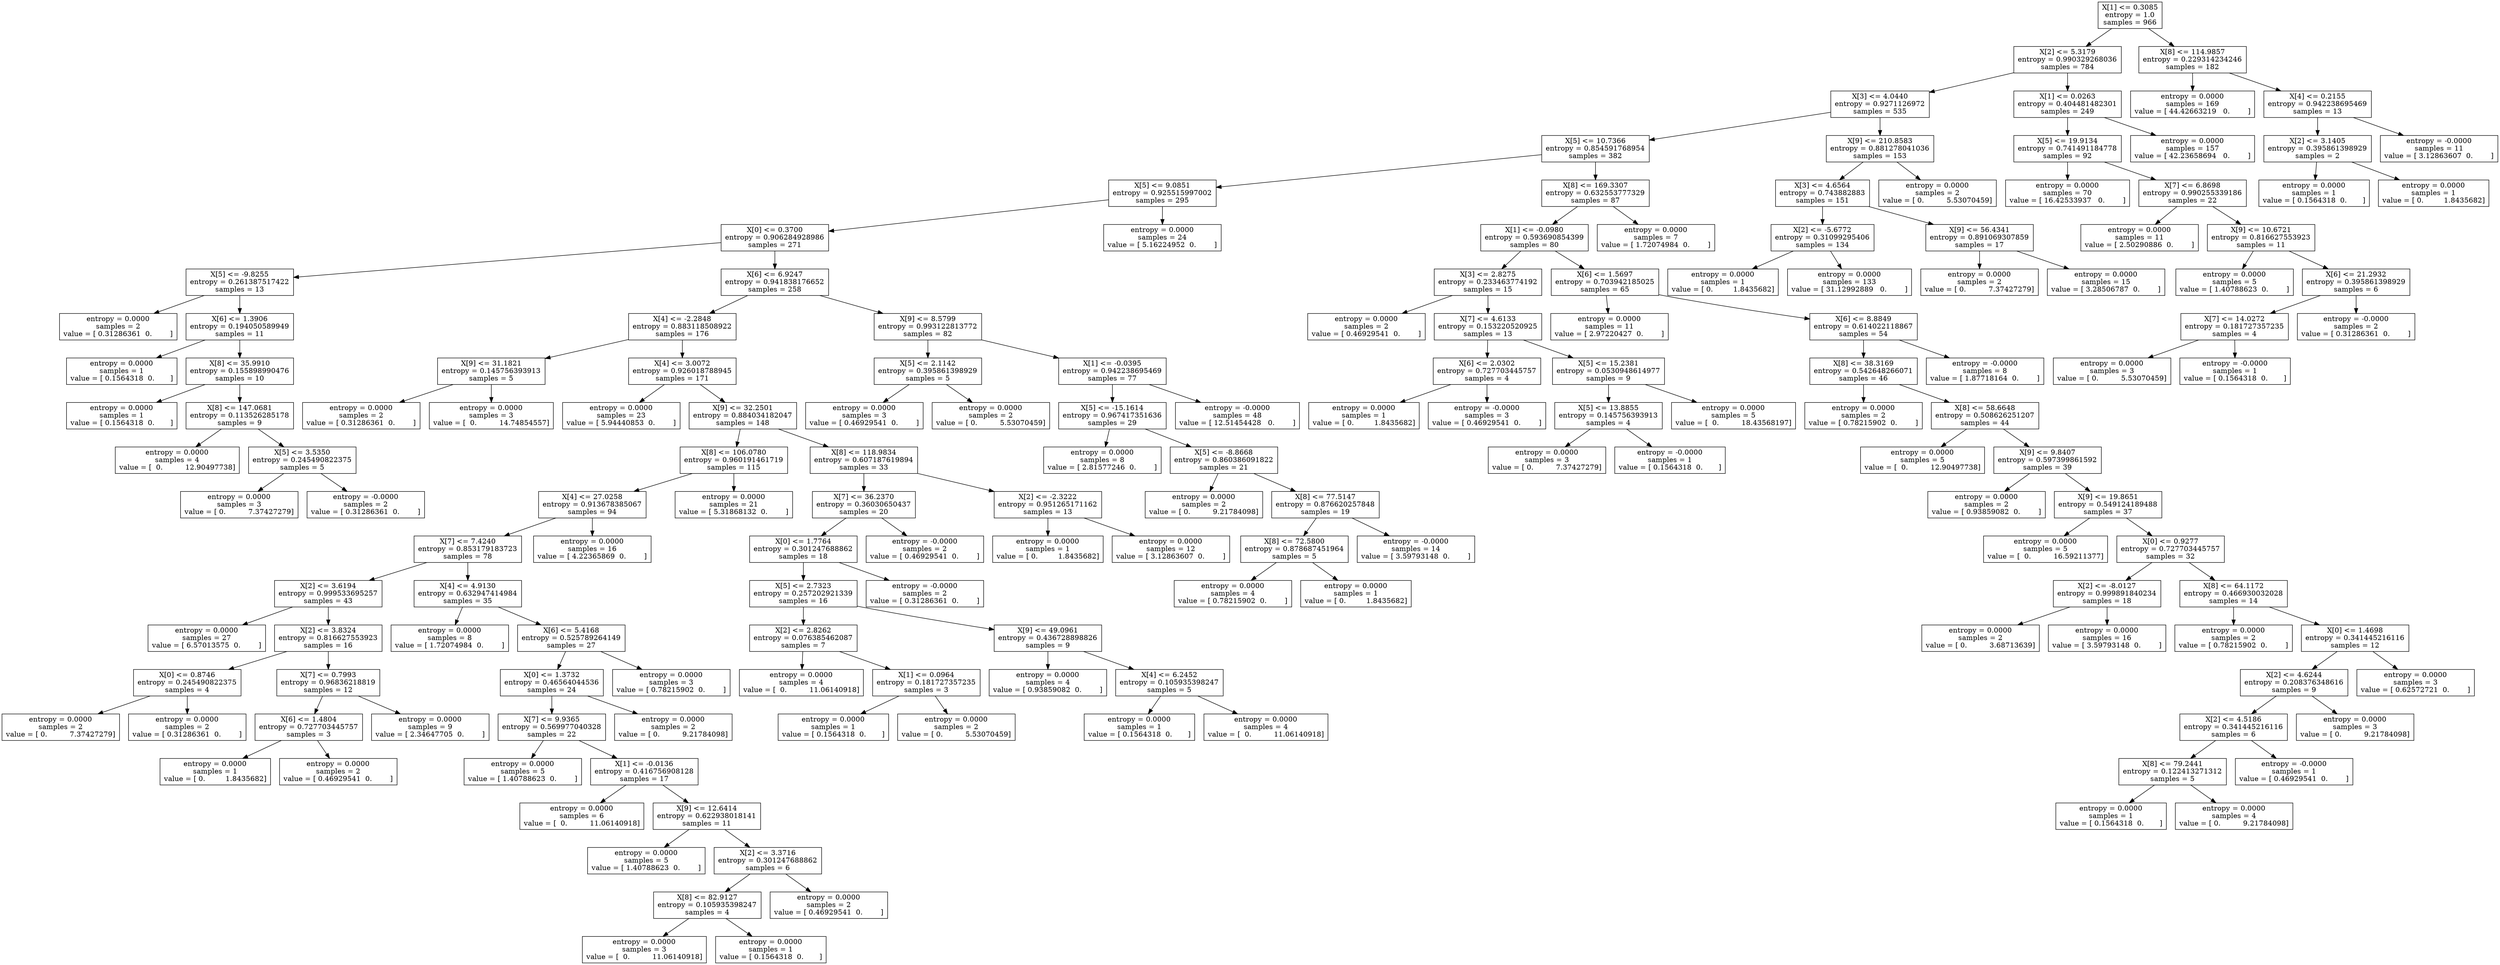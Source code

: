digraph Tree {
0 [label="X[1] <= 0.3085\nentropy = 1.0\nsamples = 966", shape="box"] ;
1 [label="X[2] <= 5.3179\nentropy = 0.990329268036\nsamples = 784", shape="box"] ;
0 -> 1 ;
2 [label="X[3] <= 4.0440\nentropy = 0.9271126972\nsamples = 535", shape="box"] ;
1 -> 2 ;
3 [label="X[5] <= 10.7366\nentropy = 0.854591768954\nsamples = 382", shape="box"] ;
2 -> 3 ;
4 [label="X[5] <= 9.0851\nentropy = 0.925515997002\nsamples = 295", shape="box"] ;
3 -> 4 ;
5 [label="X[0] <= 0.3700\nentropy = 0.906284928986\nsamples = 271", shape="box"] ;
4 -> 5 ;
6 [label="X[5] <= -9.8255\nentropy = 0.261387517422\nsamples = 13", shape="box"] ;
5 -> 6 ;
7 [label="entropy = 0.0000\nsamples = 2\nvalue = [ 0.31286361  0.        ]", shape="box"] ;
6 -> 7 ;
8 [label="X[6] <= 1.3906\nentropy = 0.194050589949\nsamples = 11", shape="box"] ;
6 -> 8 ;
9 [label="entropy = 0.0000\nsamples = 1\nvalue = [ 0.1564318  0.       ]", shape="box"] ;
8 -> 9 ;
10 [label="X[8] <= 35.9910\nentropy = 0.155898990476\nsamples = 10", shape="box"] ;
8 -> 10 ;
11 [label="entropy = 0.0000\nsamples = 1\nvalue = [ 0.1564318  0.       ]", shape="box"] ;
10 -> 11 ;
12 [label="X[8] <= 147.0681\nentropy = 0.113526285178\nsamples = 9", shape="box"] ;
10 -> 12 ;
13 [label="entropy = 0.0000\nsamples = 4\nvalue = [  0.          12.90497738]", shape="box"] ;
12 -> 13 ;
14 [label="X[5] <= 3.5350\nentropy = 0.245490822375\nsamples = 5", shape="box"] ;
12 -> 14 ;
15 [label="entropy = 0.0000\nsamples = 3\nvalue = [ 0.          7.37427279]", shape="box"] ;
14 -> 15 ;
16 [label="entropy = -0.0000\nsamples = 2\nvalue = [ 0.31286361  0.        ]", shape="box"] ;
14 -> 16 ;
17 [label="X[6] <= 6.9247\nentropy = 0.941838176652\nsamples = 258", shape="box"] ;
5 -> 17 ;
18 [label="X[4] <= -2.2848\nentropy = 0.883118508922\nsamples = 176", shape="box"] ;
17 -> 18 ;
19 [label="X[9] <= 31.1821\nentropy = 0.145756393913\nsamples = 5", shape="box"] ;
18 -> 19 ;
20 [label="entropy = 0.0000\nsamples = 2\nvalue = [ 0.31286361  0.        ]", shape="box"] ;
19 -> 20 ;
21 [label="entropy = 0.0000\nsamples = 3\nvalue = [  0.          14.74854557]", shape="box"] ;
19 -> 21 ;
22 [label="X[4] <= 3.0072\nentropy = 0.926018788945\nsamples = 171", shape="box"] ;
18 -> 22 ;
23 [label="entropy = 0.0000\nsamples = 23\nvalue = [ 5.94440853  0.        ]", shape="box"] ;
22 -> 23 ;
24 [label="X[9] <= 32.2501\nentropy = 0.884034182047\nsamples = 148", shape="box"] ;
22 -> 24 ;
25 [label="X[8] <= 106.0780\nentropy = 0.960191461719\nsamples = 115", shape="box"] ;
24 -> 25 ;
26 [label="X[4] <= 27.0258\nentropy = 0.913678385067\nsamples = 94", shape="box"] ;
25 -> 26 ;
27 [label="X[7] <= 7.4240\nentropy = 0.853179183723\nsamples = 78", shape="box"] ;
26 -> 27 ;
28 [label="X[2] <= 3.6194\nentropy = 0.999533695257\nsamples = 43", shape="box"] ;
27 -> 28 ;
29 [label="entropy = 0.0000\nsamples = 27\nvalue = [ 6.57013575  0.        ]", shape="box"] ;
28 -> 29 ;
30 [label="X[2] <= 3.8324\nentropy = 0.816627553923\nsamples = 16", shape="box"] ;
28 -> 30 ;
31 [label="X[0] <= 0.8746\nentropy = 0.245490822375\nsamples = 4", shape="box"] ;
30 -> 31 ;
32 [label="entropy = 0.0000\nsamples = 2\nvalue = [ 0.          7.37427279]", shape="box"] ;
31 -> 32 ;
33 [label="entropy = 0.0000\nsamples = 2\nvalue = [ 0.31286361  0.        ]", shape="box"] ;
31 -> 33 ;
34 [label="X[7] <= 0.7993\nentropy = 0.96836218819\nsamples = 12", shape="box"] ;
30 -> 34 ;
35 [label="X[6] <= 1.4804\nentropy = 0.727703445757\nsamples = 3", shape="box"] ;
34 -> 35 ;
36 [label="entropy = 0.0000\nsamples = 1\nvalue = [ 0.         1.8435682]", shape="box"] ;
35 -> 36 ;
37 [label="entropy = 0.0000\nsamples = 2\nvalue = [ 0.46929541  0.        ]", shape="box"] ;
35 -> 37 ;
38 [label="entropy = 0.0000\nsamples = 9\nvalue = [ 2.34647705  0.        ]", shape="box"] ;
34 -> 38 ;
39 [label="X[4] <= 4.9130\nentropy = 0.632947414984\nsamples = 35", shape="box"] ;
27 -> 39 ;
40 [label="entropy = 0.0000\nsamples = 8\nvalue = [ 1.72074984  0.        ]", shape="box"] ;
39 -> 40 ;
41 [label="X[6] <= 5.4168\nentropy = 0.525789264149\nsamples = 27", shape="box"] ;
39 -> 41 ;
42 [label="X[0] <= 1.3732\nentropy = 0.46564044536\nsamples = 24", shape="box"] ;
41 -> 42 ;
43 [label="X[7] <= 9.9365\nentropy = 0.569977040328\nsamples = 22", shape="box"] ;
42 -> 43 ;
44 [label="entropy = 0.0000\nsamples = 5\nvalue = [ 1.40788623  0.        ]", shape="box"] ;
43 -> 44 ;
45 [label="X[1] <= -0.0136\nentropy = 0.416756908128\nsamples = 17", shape="box"] ;
43 -> 45 ;
46 [label="entropy = 0.0000\nsamples = 6\nvalue = [  0.          11.06140918]", shape="box"] ;
45 -> 46 ;
47 [label="X[9] <= 12.6414\nentropy = 0.622938018141\nsamples = 11", shape="box"] ;
45 -> 47 ;
48 [label="entropy = 0.0000\nsamples = 5\nvalue = [ 1.40788623  0.        ]", shape="box"] ;
47 -> 48 ;
49 [label="X[2] <= 3.3716\nentropy = 0.301247688862\nsamples = 6", shape="box"] ;
47 -> 49 ;
50 [label="X[8] <= 82.9127\nentropy = 0.105935398247\nsamples = 4", shape="box"] ;
49 -> 50 ;
51 [label="entropy = 0.0000\nsamples = 3\nvalue = [  0.          11.06140918]", shape="box"] ;
50 -> 51 ;
52 [label="entropy = 0.0000\nsamples = 1\nvalue = [ 0.1564318  0.       ]", shape="box"] ;
50 -> 52 ;
53 [label="entropy = 0.0000\nsamples = 2\nvalue = [ 0.46929541  0.        ]", shape="box"] ;
49 -> 53 ;
54 [label="entropy = 0.0000\nsamples = 2\nvalue = [ 0.          9.21784098]", shape="box"] ;
42 -> 54 ;
55 [label="entropy = 0.0000\nsamples = 3\nvalue = [ 0.78215902  0.        ]", shape="box"] ;
41 -> 55 ;
56 [label="entropy = 0.0000\nsamples = 16\nvalue = [ 4.22365869  0.        ]", shape="box"] ;
26 -> 56 ;
57 [label="entropy = 0.0000\nsamples = 21\nvalue = [ 5.31868132  0.        ]", shape="box"] ;
25 -> 57 ;
58 [label="X[8] <= 118.9834\nentropy = 0.607187619894\nsamples = 33", shape="box"] ;
24 -> 58 ;
59 [label="X[7] <= 36.2370\nentropy = 0.36030650437\nsamples = 20", shape="box"] ;
58 -> 59 ;
60 [label="X[0] <= 1.7764\nentropy = 0.301247688862\nsamples = 18", shape="box"] ;
59 -> 60 ;
61 [label="X[5] <= 2.7323\nentropy = 0.257202921339\nsamples = 16", shape="box"] ;
60 -> 61 ;
62 [label="X[2] <= 2.8262\nentropy = 0.076385462087\nsamples = 7", shape="box"] ;
61 -> 62 ;
63 [label="entropy = 0.0000\nsamples = 4\nvalue = [  0.          11.06140918]", shape="box"] ;
62 -> 63 ;
64 [label="X[1] <= 0.0964\nentropy = 0.181727357235\nsamples = 3", shape="box"] ;
62 -> 64 ;
65 [label="entropy = 0.0000\nsamples = 1\nvalue = [ 0.1564318  0.       ]", shape="box"] ;
64 -> 65 ;
66 [label="entropy = 0.0000\nsamples = 2\nvalue = [ 0.          5.53070459]", shape="box"] ;
64 -> 66 ;
67 [label="X[9] <= 49.0961\nentropy = 0.436728898826\nsamples = 9", shape="box"] ;
61 -> 67 ;
68 [label="entropy = 0.0000\nsamples = 4\nvalue = [ 0.93859082  0.        ]", shape="box"] ;
67 -> 68 ;
69 [label="X[4] <= 6.2452\nentropy = 0.105935398247\nsamples = 5", shape="box"] ;
67 -> 69 ;
70 [label="entropy = 0.0000\nsamples = 1\nvalue = [ 0.1564318  0.       ]", shape="box"] ;
69 -> 70 ;
71 [label="entropy = 0.0000\nsamples = 4\nvalue = [  0.          11.06140918]", shape="box"] ;
69 -> 71 ;
72 [label="entropy = -0.0000\nsamples = 2\nvalue = [ 0.31286361  0.        ]", shape="box"] ;
60 -> 72 ;
73 [label="entropy = -0.0000\nsamples = 2\nvalue = [ 0.46929541  0.        ]", shape="box"] ;
59 -> 73 ;
74 [label="X[2] <= -2.3222\nentropy = 0.951265171162\nsamples = 13", shape="box"] ;
58 -> 74 ;
75 [label="entropy = 0.0000\nsamples = 1\nvalue = [ 0.         1.8435682]", shape="box"] ;
74 -> 75 ;
76 [label="entropy = 0.0000\nsamples = 12\nvalue = [ 3.12863607  0.        ]", shape="box"] ;
74 -> 76 ;
77 [label="X[9] <= 8.5799\nentropy = 0.993122813772\nsamples = 82", shape="box"] ;
17 -> 77 ;
78 [label="X[5] <= 2.1142\nentropy = 0.395861398929\nsamples = 5", shape="box"] ;
77 -> 78 ;
79 [label="entropy = 0.0000\nsamples = 3\nvalue = [ 0.46929541  0.        ]", shape="box"] ;
78 -> 79 ;
80 [label="entropy = 0.0000\nsamples = 2\nvalue = [ 0.          5.53070459]", shape="box"] ;
78 -> 80 ;
81 [label="X[1] <= -0.0395\nentropy = 0.942238695469\nsamples = 77", shape="box"] ;
77 -> 81 ;
82 [label="X[5] <= -15.1614\nentropy = 0.967417351636\nsamples = 29", shape="box"] ;
81 -> 82 ;
83 [label="entropy = 0.0000\nsamples = 8\nvalue = [ 2.81577246  0.        ]", shape="box"] ;
82 -> 83 ;
84 [label="X[5] <= -8.8668\nentropy = 0.860386091822\nsamples = 21", shape="box"] ;
82 -> 84 ;
85 [label="entropy = 0.0000\nsamples = 2\nvalue = [ 0.          9.21784098]", shape="box"] ;
84 -> 85 ;
86 [label="X[8] <= 77.5147\nentropy = 0.876620257848\nsamples = 19", shape="box"] ;
84 -> 86 ;
87 [label="X[8] <= 72.5800\nentropy = 0.878687451964\nsamples = 5", shape="box"] ;
86 -> 87 ;
88 [label="entropy = 0.0000\nsamples = 4\nvalue = [ 0.78215902  0.        ]", shape="box"] ;
87 -> 88 ;
89 [label="entropy = 0.0000\nsamples = 1\nvalue = [ 0.         1.8435682]", shape="box"] ;
87 -> 89 ;
90 [label="entropy = -0.0000\nsamples = 14\nvalue = [ 3.59793148  0.        ]", shape="box"] ;
86 -> 90 ;
91 [label="entropy = -0.0000\nsamples = 48\nvalue = [ 12.51454428   0.        ]", shape="box"] ;
81 -> 91 ;
92 [label="entropy = 0.0000\nsamples = 24\nvalue = [ 5.16224952  0.        ]", shape="box"] ;
4 -> 92 ;
93 [label="X[8] <= 169.3307\nentropy = 0.632553777329\nsamples = 87", shape="box"] ;
3 -> 93 ;
94 [label="X[1] <= -0.0980\nentropy = 0.593690854399\nsamples = 80", shape="box"] ;
93 -> 94 ;
95 [label="X[3] <= 2.8275\nentropy = 0.233463774192\nsamples = 15", shape="box"] ;
94 -> 95 ;
96 [label="entropy = 0.0000\nsamples = 2\nvalue = [ 0.46929541  0.        ]", shape="box"] ;
95 -> 96 ;
97 [label="X[7] <= 4.6133\nentropy = 0.153220520925\nsamples = 13", shape="box"] ;
95 -> 97 ;
98 [label="X[6] <= 2.0302\nentropy = 0.727703445757\nsamples = 4", shape="box"] ;
97 -> 98 ;
99 [label="entropy = 0.0000\nsamples = 1\nvalue = [ 0.         1.8435682]", shape="box"] ;
98 -> 99 ;
100 [label="entropy = -0.0000\nsamples = 3\nvalue = [ 0.46929541  0.        ]", shape="box"] ;
98 -> 100 ;
101 [label="X[5] <= 15.2381\nentropy = 0.0530948614977\nsamples = 9", shape="box"] ;
97 -> 101 ;
102 [label="X[5] <= 13.8855\nentropy = 0.145756393913\nsamples = 4", shape="box"] ;
101 -> 102 ;
103 [label="entropy = 0.0000\nsamples = 3\nvalue = [ 0.          7.37427279]", shape="box"] ;
102 -> 103 ;
104 [label="entropy = -0.0000\nsamples = 1\nvalue = [ 0.1564318  0.       ]", shape="box"] ;
102 -> 104 ;
105 [label="entropy = 0.0000\nsamples = 5\nvalue = [  0.          18.43568197]", shape="box"] ;
101 -> 105 ;
106 [label="X[6] <= 1.5697\nentropy = 0.703942185025\nsamples = 65", shape="box"] ;
94 -> 106 ;
107 [label="entropy = 0.0000\nsamples = 11\nvalue = [ 2.97220427  0.        ]", shape="box"] ;
106 -> 107 ;
108 [label="X[6] <= 8.8849\nentropy = 0.614022118867\nsamples = 54", shape="box"] ;
106 -> 108 ;
109 [label="X[8] <= 38.3169\nentropy = 0.542648266071\nsamples = 46", shape="box"] ;
108 -> 109 ;
110 [label="entropy = 0.0000\nsamples = 2\nvalue = [ 0.78215902  0.        ]", shape="box"] ;
109 -> 110 ;
111 [label="X[8] <= 58.6648\nentropy = 0.508626251207\nsamples = 44", shape="box"] ;
109 -> 111 ;
112 [label="entropy = 0.0000\nsamples = 5\nvalue = [  0.          12.90497738]", shape="box"] ;
111 -> 112 ;
113 [label="X[9] <= 9.8407\nentropy = 0.597399861592\nsamples = 39", shape="box"] ;
111 -> 113 ;
114 [label="entropy = 0.0000\nsamples = 2\nvalue = [ 0.93859082  0.        ]", shape="box"] ;
113 -> 114 ;
115 [label="X[9] <= 19.8651\nentropy = 0.549124189488\nsamples = 37", shape="box"] ;
113 -> 115 ;
116 [label="entropy = 0.0000\nsamples = 5\nvalue = [  0.          16.59211377]", shape="box"] ;
115 -> 116 ;
117 [label="X[0] <= 0.9277\nentropy = 0.727703445757\nsamples = 32", shape="box"] ;
115 -> 117 ;
118 [label="X[2] <= -8.0127\nentropy = 0.999891840234\nsamples = 18", shape="box"] ;
117 -> 118 ;
119 [label="entropy = 0.0000\nsamples = 2\nvalue = [ 0.          3.68713639]", shape="box"] ;
118 -> 119 ;
120 [label="entropy = 0.0000\nsamples = 16\nvalue = [ 3.59793148  0.        ]", shape="box"] ;
118 -> 120 ;
121 [label="X[8] <= 64.1172\nentropy = 0.466930032028\nsamples = 14", shape="box"] ;
117 -> 121 ;
122 [label="entropy = 0.0000\nsamples = 2\nvalue = [ 0.78215902  0.        ]", shape="box"] ;
121 -> 122 ;
123 [label="X[0] <= 1.4698\nentropy = 0.341445216116\nsamples = 12", shape="box"] ;
121 -> 123 ;
124 [label="X[2] <= 4.6244\nentropy = 0.208376348616\nsamples = 9", shape="box"] ;
123 -> 124 ;
125 [label="X[2] <= 4.5186\nentropy = 0.341445216116\nsamples = 6", shape="box"] ;
124 -> 125 ;
126 [label="X[8] <= 79.2441\nentropy = 0.122413271312\nsamples = 5", shape="box"] ;
125 -> 126 ;
127 [label="entropy = 0.0000\nsamples = 1\nvalue = [ 0.1564318  0.       ]", shape="box"] ;
126 -> 127 ;
128 [label="entropy = 0.0000\nsamples = 4\nvalue = [ 0.          9.21784098]", shape="box"] ;
126 -> 128 ;
129 [label="entropy = -0.0000\nsamples = 1\nvalue = [ 0.46929541  0.        ]", shape="box"] ;
125 -> 129 ;
130 [label="entropy = 0.0000\nsamples = 3\nvalue = [ 0.          9.21784098]", shape="box"] ;
124 -> 130 ;
131 [label="entropy = 0.0000\nsamples = 3\nvalue = [ 0.62572721  0.        ]", shape="box"] ;
123 -> 131 ;
132 [label="entropy = -0.0000\nsamples = 8\nvalue = [ 1.87718164  0.        ]", shape="box"] ;
108 -> 132 ;
133 [label="entropy = 0.0000\nsamples = 7\nvalue = [ 1.72074984  0.        ]", shape="box"] ;
93 -> 133 ;
134 [label="X[9] <= 210.8583\nentropy = 0.881278041036\nsamples = 153", shape="box"] ;
2 -> 134 ;
135 [label="X[3] <= 4.6564\nentropy = 0.743882883\nsamples = 151", shape="box"] ;
134 -> 135 ;
136 [label="X[2] <= -5.6772\nentropy = 0.31099295406\nsamples = 134", shape="box"] ;
135 -> 136 ;
137 [label="entropy = 0.0000\nsamples = 1\nvalue = [ 0.         1.8435682]", shape="box"] ;
136 -> 137 ;
138 [label="entropy = 0.0000\nsamples = 133\nvalue = [ 31.12992889   0.        ]", shape="box"] ;
136 -> 138 ;
139 [label="X[9] <= 56.4341\nentropy = 0.891069307859\nsamples = 17", shape="box"] ;
135 -> 139 ;
140 [label="entropy = 0.0000\nsamples = 2\nvalue = [ 0.          7.37427279]", shape="box"] ;
139 -> 140 ;
141 [label="entropy = 0.0000\nsamples = 15\nvalue = [ 3.28506787  0.        ]", shape="box"] ;
139 -> 141 ;
142 [label="entropy = 0.0000\nsamples = 2\nvalue = [ 0.          5.53070459]", shape="box"] ;
134 -> 142 ;
143 [label="X[1] <= 0.0263\nentropy = 0.404481482301\nsamples = 249", shape="box"] ;
1 -> 143 ;
144 [label="X[5] <= 19.9134\nentropy = 0.741491184778\nsamples = 92", shape="box"] ;
143 -> 144 ;
145 [label="entropy = 0.0000\nsamples = 70\nvalue = [ 16.42533937   0.        ]", shape="box"] ;
144 -> 145 ;
146 [label="X[7] <= 6.8698\nentropy = 0.990255339186\nsamples = 22", shape="box"] ;
144 -> 146 ;
147 [label="entropy = 0.0000\nsamples = 11\nvalue = [ 2.50290886  0.        ]", shape="box"] ;
146 -> 147 ;
148 [label="X[9] <= 10.6721\nentropy = 0.816627553923\nsamples = 11", shape="box"] ;
146 -> 148 ;
149 [label="entropy = 0.0000\nsamples = 5\nvalue = [ 1.40788623  0.        ]", shape="box"] ;
148 -> 149 ;
150 [label="X[6] <= 21.2932\nentropy = 0.395861398929\nsamples = 6", shape="box"] ;
148 -> 150 ;
151 [label="X[7] <= 14.0272\nentropy = 0.181727357235\nsamples = 4", shape="box"] ;
150 -> 151 ;
152 [label="entropy = 0.0000\nsamples = 3\nvalue = [ 0.          5.53070459]", shape="box"] ;
151 -> 152 ;
153 [label="entropy = -0.0000\nsamples = 1\nvalue = [ 0.1564318  0.       ]", shape="box"] ;
151 -> 153 ;
154 [label="entropy = -0.0000\nsamples = 2\nvalue = [ 0.31286361  0.        ]", shape="box"] ;
150 -> 154 ;
155 [label="entropy = 0.0000\nsamples = 157\nvalue = [ 42.23658694   0.        ]", shape="box"] ;
143 -> 155 ;
156 [label="X[8] <= 114.9857\nentropy = 0.229314234246\nsamples = 182", shape="box"] ;
0 -> 156 ;
157 [label="entropy = 0.0000\nsamples = 169\nvalue = [ 44.42663219   0.        ]", shape="box"] ;
156 -> 157 ;
158 [label="X[4] <= 0.2155\nentropy = 0.942238695469\nsamples = 13", shape="box"] ;
156 -> 158 ;
159 [label="X[2] <= 3.1405\nentropy = 0.395861398929\nsamples = 2", shape="box"] ;
158 -> 159 ;
160 [label="entropy = 0.0000\nsamples = 1\nvalue = [ 0.1564318  0.       ]", shape="box"] ;
159 -> 160 ;
161 [label="entropy = 0.0000\nsamples = 1\nvalue = [ 0.         1.8435682]", shape="box"] ;
159 -> 161 ;
162 [label="entropy = -0.0000\nsamples = 11\nvalue = [ 3.12863607  0.        ]", shape="box"] ;
158 -> 162 ;
}